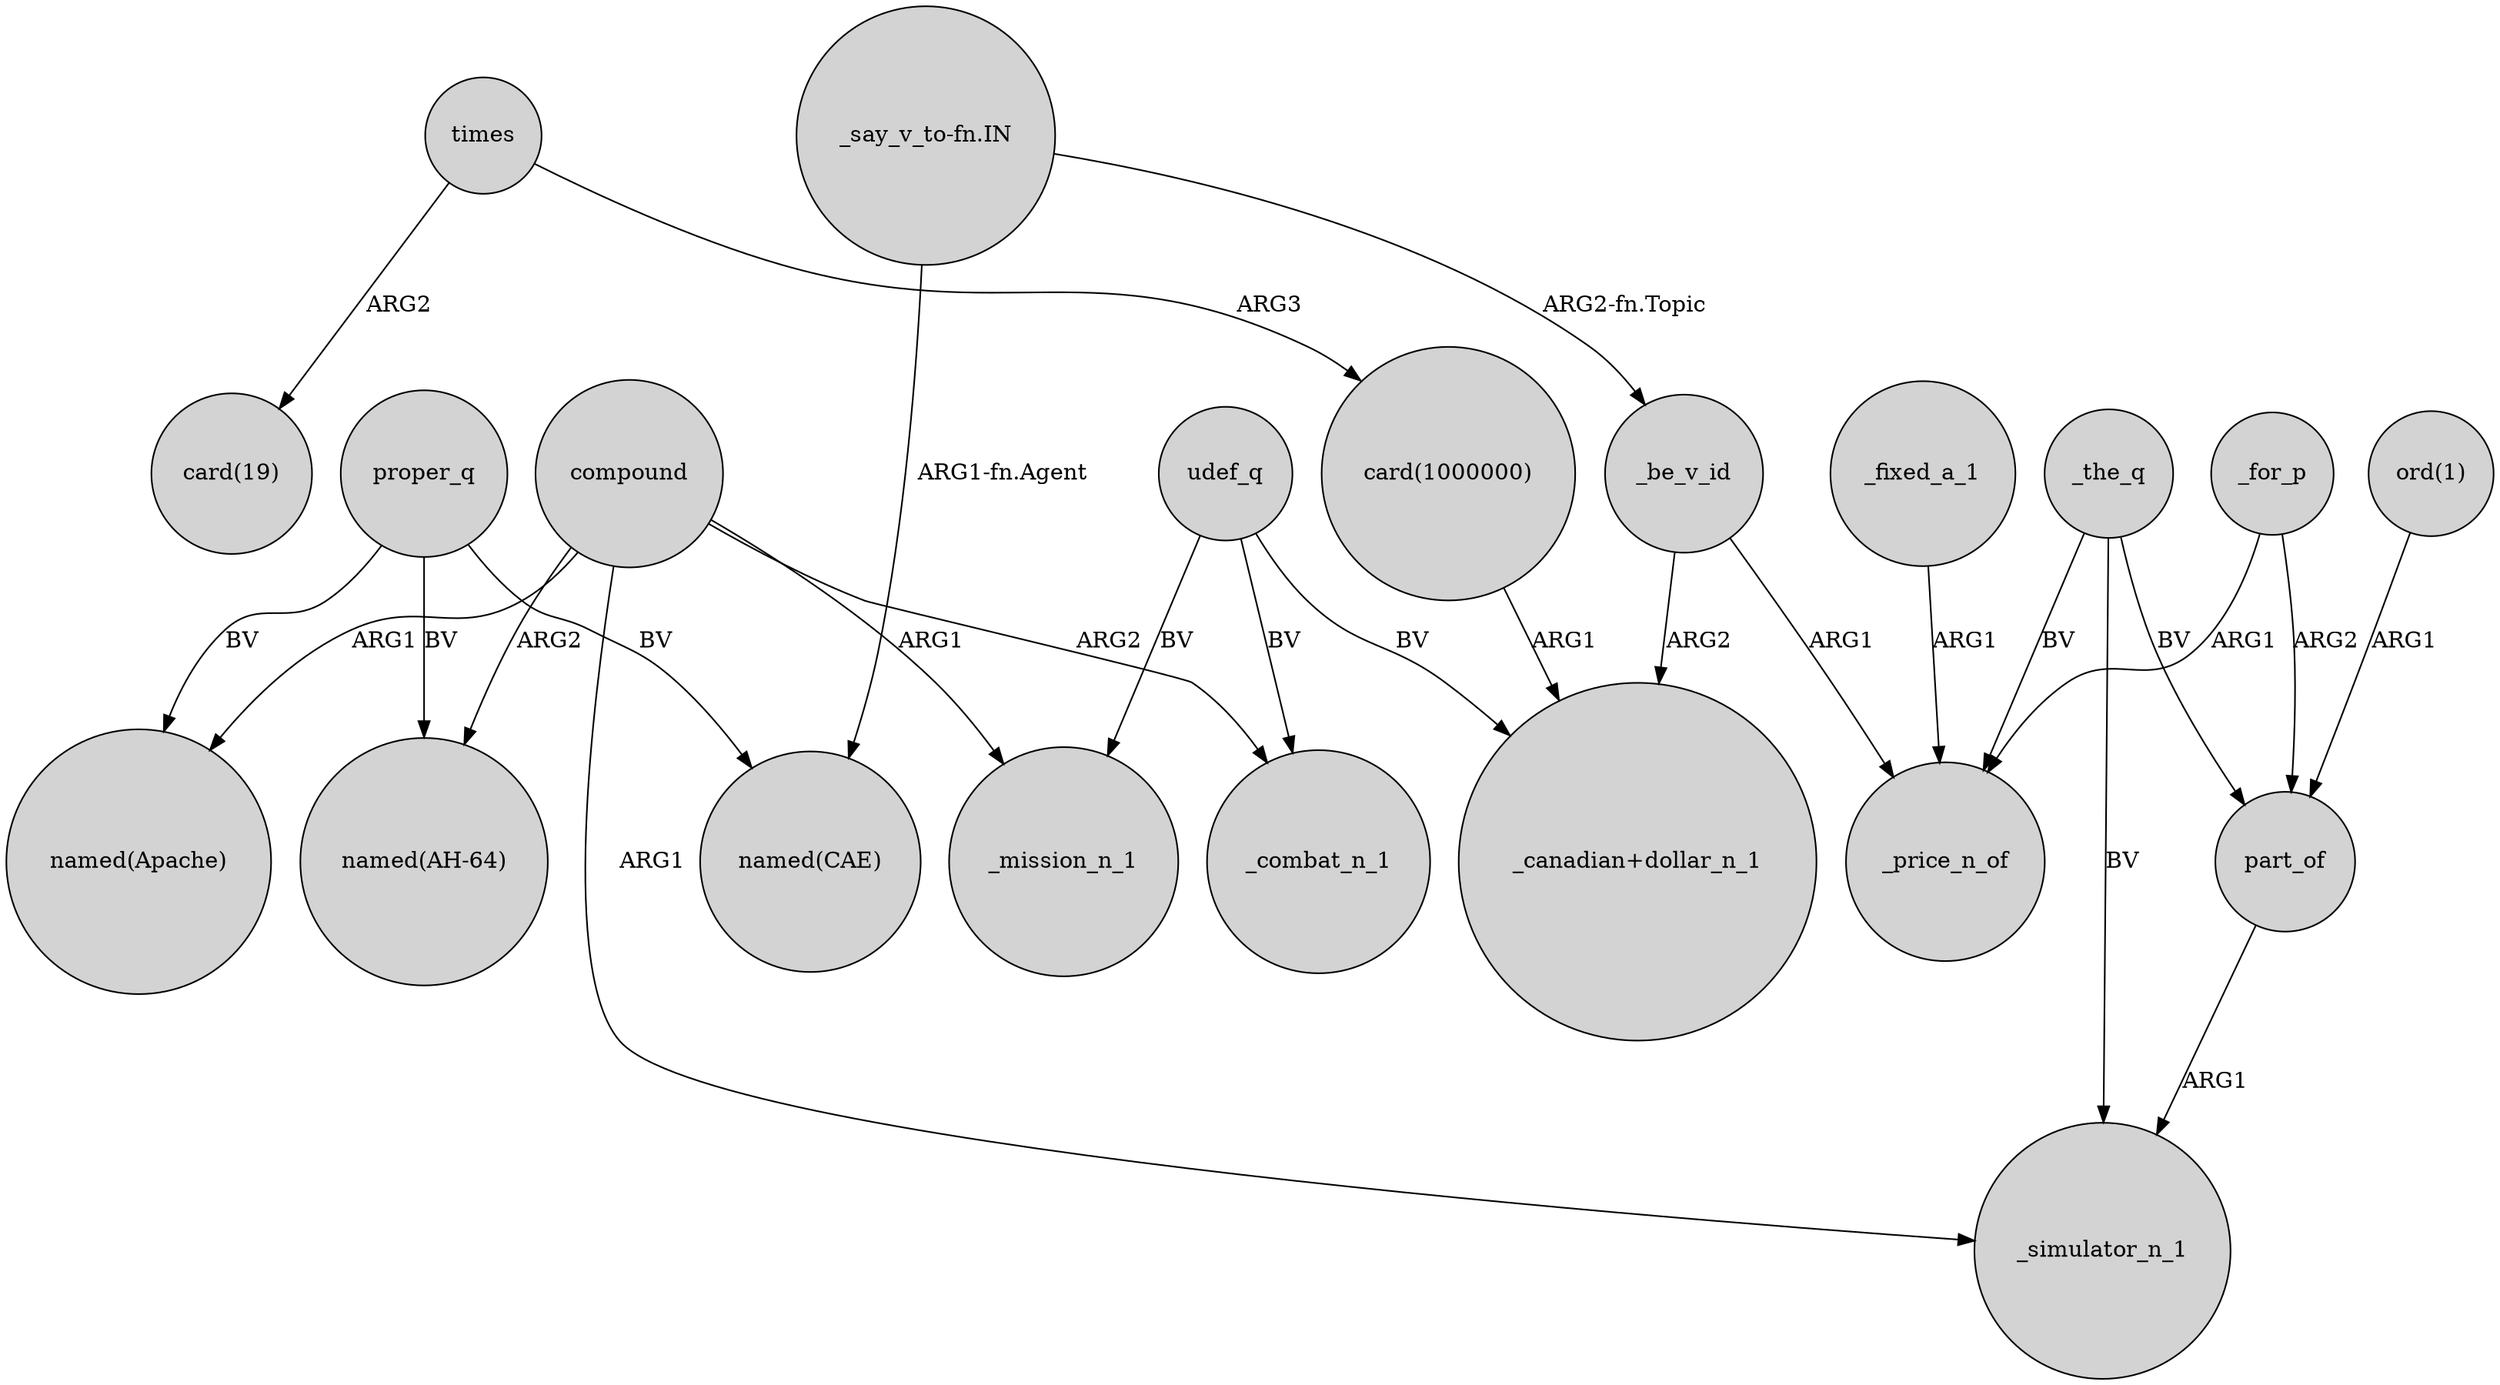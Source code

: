 digraph {
	node [shape=circle style=filled]
	times -> "card(19)" [label=ARG2]
	compound -> "named(AH-64)" [label=ARG2]
	_be_v_id -> _price_n_of [label=ARG1]
	proper_q -> "named(CAE)" [label=BV]
	compound -> _simulator_n_1 [label=ARG1]
	udef_q -> "_canadian+dollar_n_1" [label=BV]
	_be_v_id -> "_canadian+dollar_n_1" [label=ARG2]
	udef_q -> _mission_n_1 [label=BV]
	compound -> _mission_n_1 [label=ARG1]
	compound -> _combat_n_1 [label=ARG2]
	"card(1000000)" -> "_canadian+dollar_n_1" [label=ARG1]
	_the_q -> _price_n_of [label=BV]
	_for_p -> _price_n_of [label=ARG1]
	"_say_v_to-fn.IN" -> "named(CAE)" [label="ARG1-fn.Agent"]
	"_say_v_to-fn.IN" -> _be_v_id [label="ARG2-fn.Topic"]
	_for_p -> part_of [label=ARG2]
	times -> "card(1000000)" [label=ARG3]
	compound -> "named(Apache)" [label=ARG1]
	proper_q -> "named(AH-64)" [label=BV]
	_the_q -> part_of [label=BV]
	udef_q -> _combat_n_1 [label=BV]
	part_of -> _simulator_n_1 [label=ARG1]
	_the_q -> _simulator_n_1 [label=BV]
	"ord(1)" -> part_of [label=ARG1]
	_fixed_a_1 -> _price_n_of [label=ARG1]
	proper_q -> "named(Apache)" [label=BV]
}
